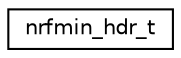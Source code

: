 digraph "Graphical Class Hierarchy"
{
 // LATEX_PDF_SIZE
  edge [fontname="Helvetica",fontsize="10",labelfontname="Helvetica",labelfontsize="10"];
  node [fontname="Helvetica",fontsize="10",shape=record];
  rankdir="LR";
  Node0 [label="nrfmin_hdr_t",height=0.2,width=0.4,color="black", fillcolor="white", style="filled",URL="$structnrfmin__hdr__t.html",tooltip="Header format used for our custom nrfmin link layer."];
}
